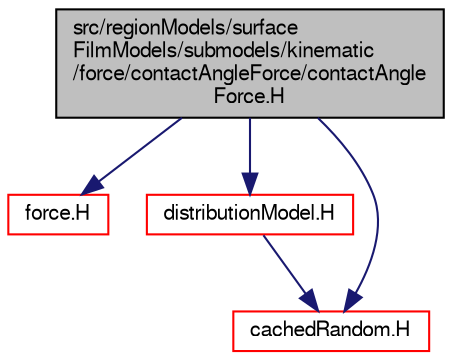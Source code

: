 digraph "src/regionModels/surfaceFilmModels/submodels/kinematic/force/contactAngleForce/contactAngleForce.H"
{
  bgcolor="transparent";
  edge [fontname="FreeSans",fontsize="10",labelfontname="FreeSans",labelfontsize="10"];
  node [fontname="FreeSans",fontsize="10",shape=record];
  Node0 [label="src/regionModels/surface\lFilmModels/submodels/kinematic\l/force/contactAngleForce/contactAngle\lForce.H",height=0.2,width=0.4,color="black", fillcolor="grey75", style="filled", fontcolor="black"];
  Node0 -> Node1 [color="midnightblue",fontsize="10",style="solid",fontname="FreeSans"];
  Node1 [label="force.H",height=0.2,width=0.4,color="red",URL="$a14240.html"];
  Node0 -> Node347 [color="midnightblue",fontsize="10",style="solid",fontname="FreeSans"];
  Node347 [label="distributionModel.H",height=0.2,width=0.4,color="red",URL="$a04967.html"];
  Node347 -> Node348 [color="midnightblue",fontsize="10",style="solid",fontname="FreeSans"];
  Node348 [label="cachedRandom.H",height=0.2,width=0.4,color="red",URL="$a12452.html"];
  Node0 -> Node348 [color="midnightblue",fontsize="10",style="solid",fontname="FreeSans"];
}
